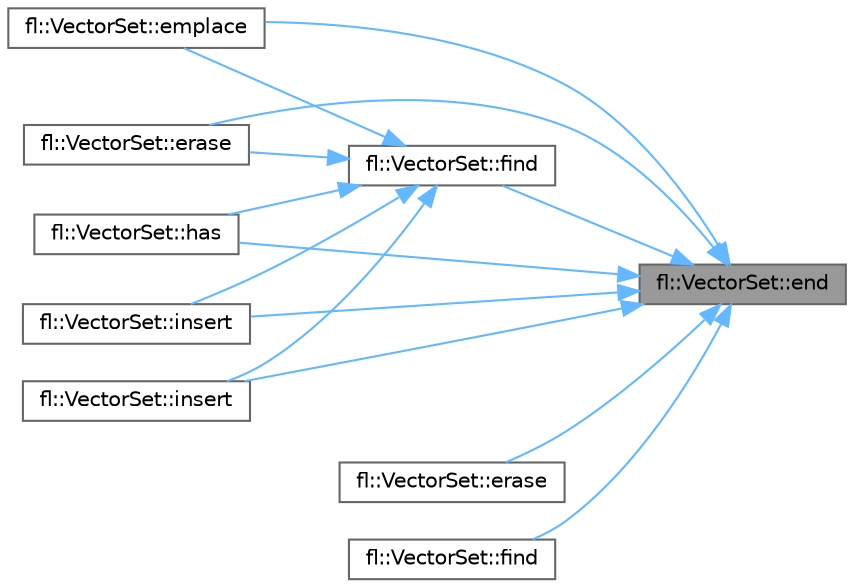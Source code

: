 digraph "fl::VectorSet::end"
{
 // INTERACTIVE_SVG=YES
 // LATEX_PDF_SIZE
  bgcolor="transparent";
  edge [fontname=Helvetica,fontsize=10,labelfontname=Helvetica,labelfontsize=10];
  node [fontname=Helvetica,fontsize=10,shape=box,height=0.2,width=0.4];
  rankdir="RL";
  Node1 [id="Node000001",label="fl::VectorSet::end",height=0.2,width=0.4,color="gray40", fillcolor="grey60", style="filled", fontcolor="black",tooltip=" "];
  Node1 -> Node2 [id="edge1_Node000001_Node000002",dir="back",color="steelblue1",style="solid",tooltip=" "];
  Node2 [id="Node000002",label="fl::VectorSet::emplace",height=0.2,width=0.4,color="grey40", fillcolor="white", style="filled",URL="$d2/dec/classfl_1_1_vector_set_aab3213e3df5397a9ec998c2549c668a3.html#aab3213e3df5397a9ec998c2549c668a3",tooltip=" "];
  Node1 -> Node3 [id="edge2_Node000001_Node000003",dir="back",color="steelblue1",style="solid",tooltip=" "];
  Node3 [id="Node000003",label="fl::VectorSet::erase",height=0.2,width=0.4,color="grey40", fillcolor="white", style="filled",URL="$d2/dec/classfl_1_1_vector_set_adc3f7336fada88f7a91bb5cea8ed57fa.html#adc3f7336fada88f7a91bb5cea8ed57fa",tooltip=" "];
  Node1 -> Node4 [id="edge3_Node000001_Node000004",dir="back",color="steelblue1",style="solid",tooltip=" "];
  Node4 [id="Node000004",label="fl::VectorSet::erase",height=0.2,width=0.4,color="grey40", fillcolor="white", style="filled",URL="$d2/dec/classfl_1_1_vector_set_a476cac9a4ba18ef10ce1eb11d6e70ae6.html#a476cac9a4ba18ef10ce1eb11d6e70ae6",tooltip=" "];
  Node1 -> Node5 [id="edge4_Node000001_Node000005",dir="back",color="steelblue1",style="solid",tooltip=" "];
  Node5 [id="Node000005",label="fl::VectorSet::find",height=0.2,width=0.4,color="grey40", fillcolor="white", style="filled",URL="$d2/dec/classfl_1_1_vector_set_aa166d634cdab341d97fe3d822b5f6c4f.html#aa166d634cdab341d97fe3d822b5f6c4f",tooltip=" "];
  Node5 -> Node2 [id="edge5_Node000005_Node000002",dir="back",color="steelblue1",style="solid",tooltip=" "];
  Node5 -> Node3 [id="edge6_Node000005_Node000003",dir="back",color="steelblue1",style="solid",tooltip=" "];
  Node5 -> Node6 [id="edge7_Node000005_Node000006",dir="back",color="steelblue1",style="solid",tooltip=" "];
  Node6 [id="Node000006",label="fl::VectorSet::has",height=0.2,width=0.4,color="grey40", fillcolor="white", style="filled",URL="$d2/dec/classfl_1_1_vector_set_a7ba67b8a439c80d9f568427bbf865552.html#a7ba67b8a439c80d9f568427bbf865552",tooltip=" "];
  Node5 -> Node7 [id="edge8_Node000005_Node000007",dir="back",color="steelblue1",style="solid",tooltip=" "];
  Node7 [id="Node000007",label="fl::VectorSet::insert",height=0.2,width=0.4,color="grey40", fillcolor="white", style="filled",URL="$d2/dec/classfl_1_1_vector_set_a79b08aeaf357bbdc0c08353fd129e61e.html#a79b08aeaf357bbdc0c08353fd129e61e",tooltip=" "];
  Node5 -> Node8 [id="edge9_Node000005_Node000008",dir="back",color="steelblue1",style="solid",tooltip=" "];
  Node8 [id="Node000008",label="fl::VectorSet::insert",height=0.2,width=0.4,color="grey40", fillcolor="white", style="filled",URL="$d2/dec/classfl_1_1_vector_set_ad5ad9b490285a0696cf9ff29057260b1.html#ad5ad9b490285a0696cf9ff29057260b1",tooltip=" "];
  Node1 -> Node9 [id="edge10_Node000001_Node000009",dir="back",color="steelblue1",style="solid",tooltip=" "];
  Node9 [id="Node000009",label="fl::VectorSet::find",height=0.2,width=0.4,color="grey40", fillcolor="white", style="filled",URL="$d2/dec/classfl_1_1_vector_set_a7a89996c697437f91110bc94e23feb85.html#a7a89996c697437f91110bc94e23feb85",tooltip=" "];
  Node1 -> Node6 [id="edge11_Node000001_Node000006",dir="back",color="steelblue1",style="solid",tooltip=" "];
  Node1 -> Node7 [id="edge12_Node000001_Node000007",dir="back",color="steelblue1",style="solid",tooltip=" "];
  Node1 -> Node8 [id="edge13_Node000001_Node000008",dir="back",color="steelblue1",style="solid",tooltip=" "];
}
